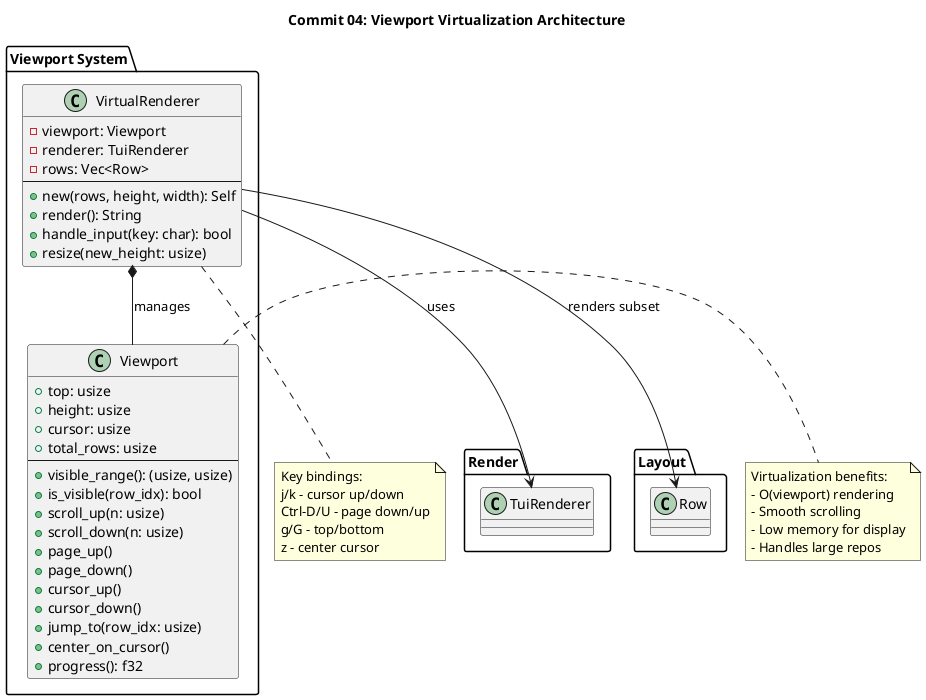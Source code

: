 @startuml architecture
title Commit 04: Viewport Virtualization Architecture

skinparam shadowing false
skinparam rectangle {
  roundCorner 12
}

package "Viewport System" as ViewportSys {
  class Viewport {
    +top: usize
    +height: usize
    +cursor: usize
    +total_rows: usize
    --
    +visible_range(): (usize, usize)
    +is_visible(row_idx): bool
    +scroll_up(n: usize)
    +scroll_down(n: usize)
    +page_up()
    +page_down()
    +cursor_up()
    +cursor_down()
    +jump_to(row_idx: usize)
    +center_on_cursor()
    +progress(): f32
  }

  class VirtualRenderer {
    -viewport: Viewport
    -renderer: TuiRenderer
    -rows: Vec<Row>
    --
    +new(rows, height, width): Self
    +render(): String
    +handle_input(key: char): bool
    +resize(new_height: usize)
  }
}

package "Render" as Render {
  class TuiRenderer
}

package "Layout" as Layout {
  class Row
}

VirtualRenderer *-- Viewport : manages
VirtualRenderer --> TuiRenderer : uses
VirtualRenderer --> Row : renders subset

note right of Viewport
  Virtualization benefits:
  - O(viewport) rendering
  - Smooth scrolling
  - Low memory for display
  - Handles large repos
end note

note bottom of VirtualRenderer
  Key bindings:
  j/k - cursor up/down
  Ctrl-D/U - page down/up
  g/G - top/bottom
  z - center cursor
end note

@enduml